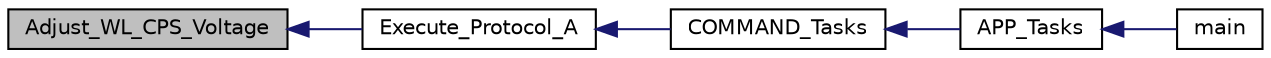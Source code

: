 digraph "Adjust_WL_CPS_Voltage"
{
  edge [fontname="Helvetica",fontsize="10",labelfontname="Helvetica",labelfontsize="10"];
  node [fontname="Helvetica",fontsize="10",shape=record];
  rankdir="LR";
  Node5 [label="Adjust_WL_CPS_Voltage",height=0.2,width=0.4,color="black", fillcolor="grey75", style="filled", fontcolor="black"];
  Node5 -> Node6 [dir="back",color="midnightblue",fontsize="10",style="solid",fontname="Helvetica"];
  Node6 [label="Execute_Protocol_A",height=0.2,width=0.4,color="black", fillcolor="white", style="filled",URL="$commands_8c.html#a5931359f2a322bcc2dec75d32ac6e432"];
  Node6 -> Node7 [dir="back",color="midnightblue",fontsize="10",style="solid",fontname="Helvetica"];
  Node7 [label="COMMAND_Tasks",height=0.2,width=0.4,color="black", fillcolor="white", style="filled",URL="$inszt___u_s_b_8c.html#a18253442833a6f9dcc1031492524596c"];
  Node7 -> Node8 [dir="back",color="midnightblue",fontsize="10",style="solid",fontname="Helvetica"];
  Node8 [label="APP_Tasks",height=0.2,width=0.4,color="black", fillcolor="white", style="filled",URL="$inszt__wl__sps_8c.html#a859aee46b660cfee47cfd45ce08f6862"];
  Node8 -> Node9 [dir="back",color="midnightblue",fontsize="10",style="solid",fontname="Helvetica"];
  Node9 [label="main",height=0.2,width=0.4,color="black", fillcolor="white", style="filled",URL="$main_8c.html#a840291bc02cba5474a4cb46a9b9566fe"];
}
